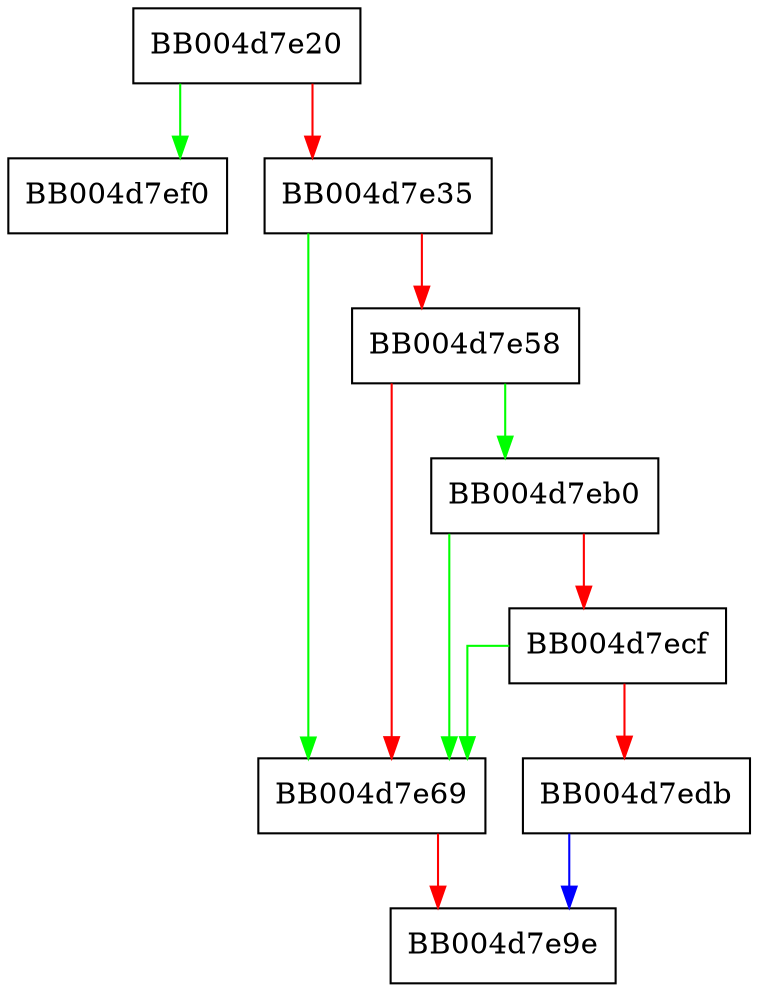 digraph tls_construct_ctos_server_cert_type {
  node [shape="box"];
  graph [splines=ortho];
  BB004d7e20 -> BB004d7ef0 [color="green"];
  BB004d7e20 -> BB004d7e35 [color="red"];
  BB004d7e35 -> BB004d7e69 [color="green"];
  BB004d7e35 -> BB004d7e58 [color="red"];
  BB004d7e58 -> BB004d7eb0 [color="green"];
  BB004d7e58 -> BB004d7e69 [color="red"];
  BB004d7e69 -> BB004d7e9e [color="red"];
  BB004d7eb0 -> BB004d7e69 [color="green"];
  BB004d7eb0 -> BB004d7ecf [color="red"];
  BB004d7ecf -> BB004d7e69 [color="green"];
  BB004d7ecf -> BB004d7edb [color="red"];
  BB004d7edb -> BB004d7e9e [color="blue"];
}